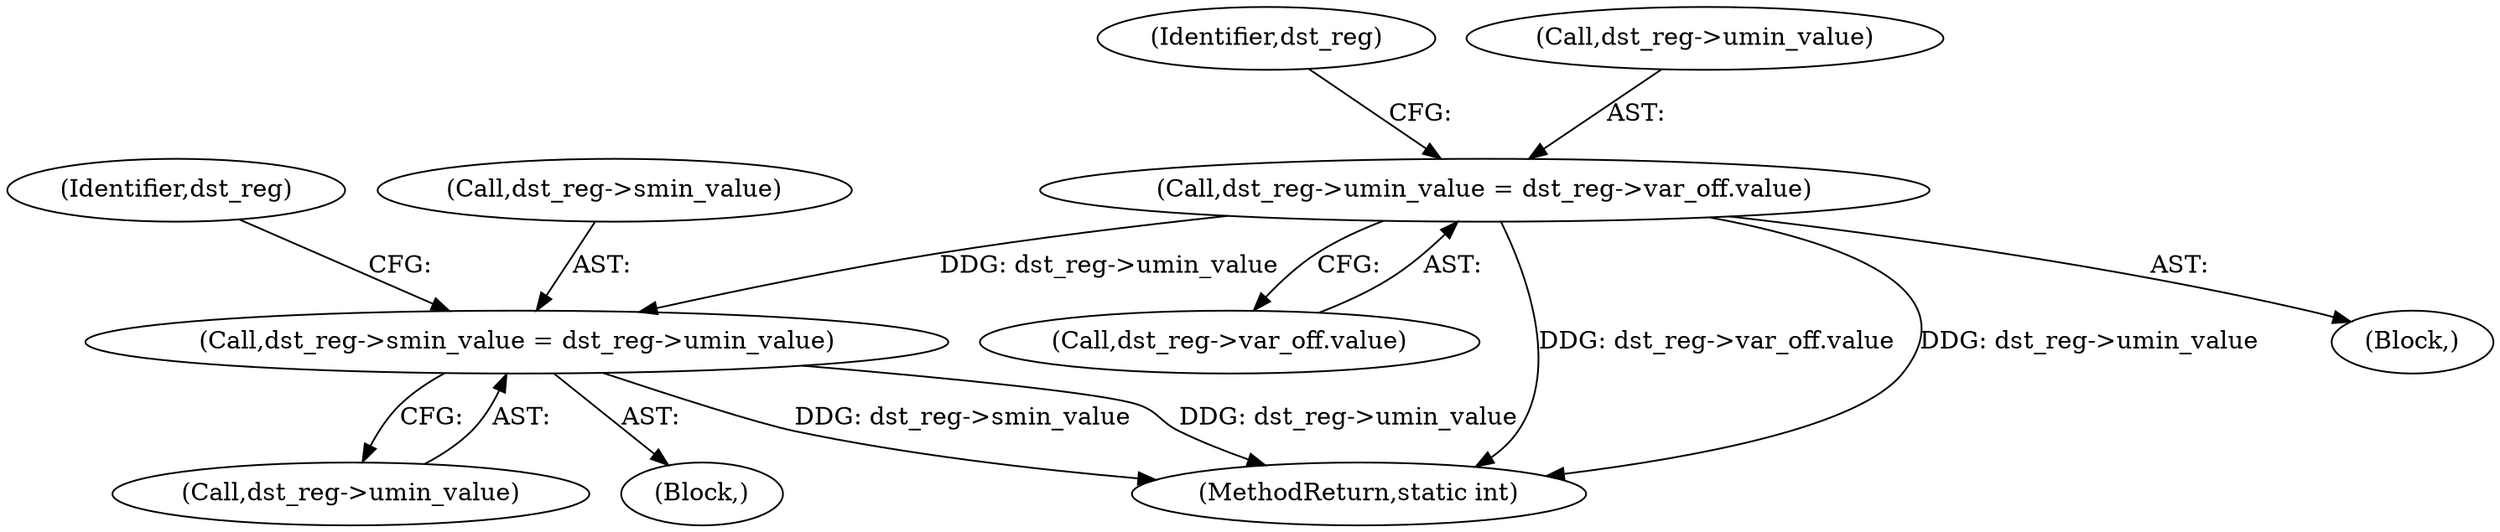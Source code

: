 digraph "0_linux_0c17d1d2c61936401f4702e1846e2c19b200f958@pointer" {
"1000479" [label="(Call,dst_reg->umin_value = dst_reg->var_off.value)"];
"1000520" [label="(Call,dst_reg->smin_value = dst_reg->umin_value)"];
"1000490" [label="(Identifier,dst_reg)"];
"1000520" [label="(Call,dst_reg->smin_value = dst_reg->umin_value)"];
"1000479" [label="(Call,dst_reg->umin_value = dst_reg->var_off.value)"];
"1000519" [label="(Block,)"];
"1000529" [label="(Identifier,dst_reg)"];
"1000195" [label="(Block,)"];
"1000480" [label="(Call,dst_reg->umin_value)"];
"1000483" [label="(Call,dst_reg->var_off.value)"];
"1000521" [label="(Call,dst_reg->smin_value)"];
"1000769" [label="(MethodReturn,static int)"];
"1000524" [label="(Call,dst_reg->umin_value)"];
"1000479" -> "1000195"  [label="AST: "];
"1000479" -> "1000483"  [label="CFG: "];
"1000480" -> "1000479"  [label="AST: "];
"1000483" -> "1000479"  [label="AST: "];
"1000490" -> "1000479"  [label="CFG: "];
"1000479" -> "1000769"  [label="DDG: dst_reg->var_off.value"];
"1000479" -> "1000769"  [label="DDG: dst_reg->umin_value"];
"1000479" -> "1000520"  [label="DDG: dst_reg->umin_value"];
"1000520" -> "1000519"  [label="AST: "];
"1000520" -> "1000524"  [label="CFG: "];
"1000521" -> "1000520"  [label="AST: "];
"1000524" -> "1000520"  [label="AST: "];
"1000529" -> "1000520"  [label="CFG: "];
"1000520" -> "1000769"  [label="DDG: dst_reg->umin_value"];
"1000520" -> "1000769"  [label="DDG: dst_reg->smin_value"];
}
